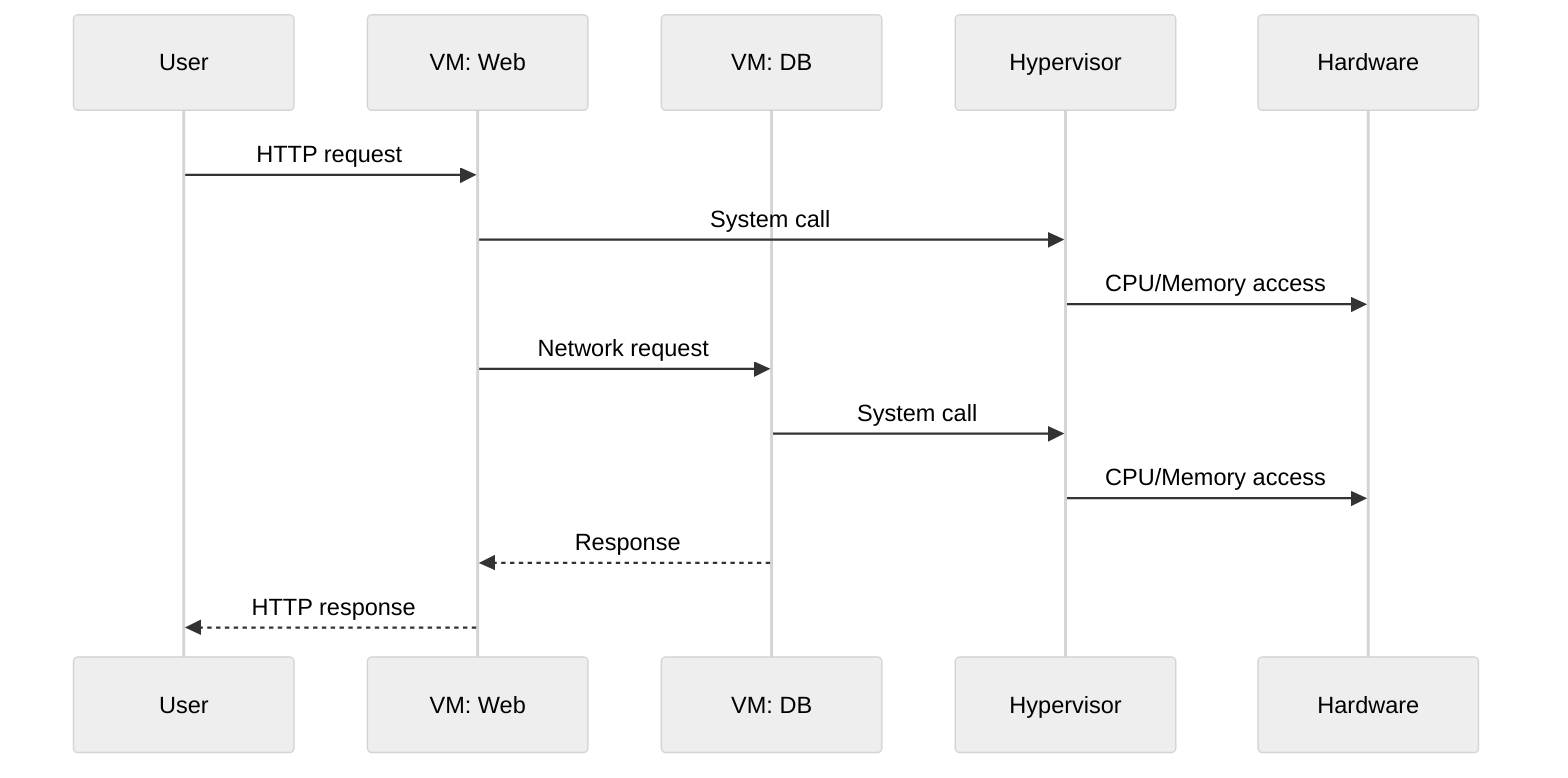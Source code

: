 %%{init: {"theme": "neutral", "themeVariables": {"signalTextColor": "#000", "edgeLabelBackground": "#f5f5f5", "actorTextColor": "#000"}}}%%
sequenceDiagram
    participant User
    participant VM1 as VM: Web
    participant VM2 as VM: DB
    participant Hypervisor
    participant Hardware

    User->>VM1: HTTP request
    VM1->>Hypervisor: System call
    Hypervisor->>Hardware: CPU/Memory access
    VM1->>VM2: Network request
    VM2->>Hypervisor: System call
    Hypervisor->>Hardware: CPU/Memory access
    VM2-->>VM1: Response
    VM1-->>User: HTTP response